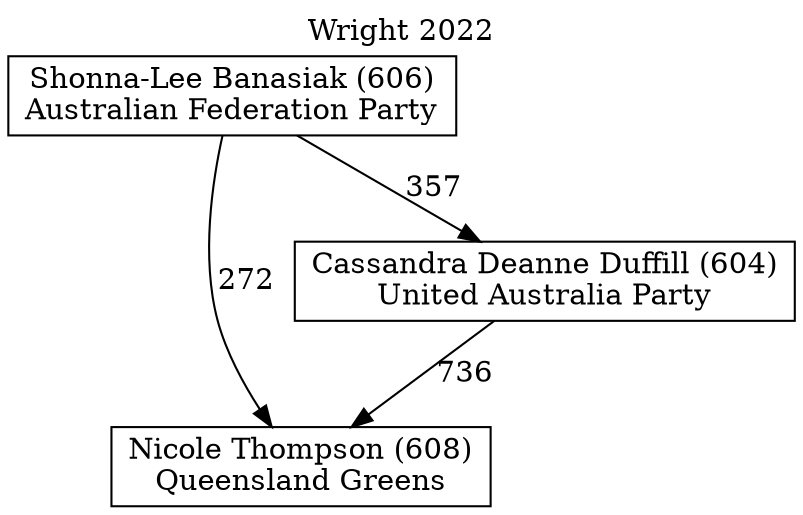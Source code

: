 // House preference flow
digraph "Nicole Thompson (608)_Wright_2022" {
	graph [label="Wright 2022" labelloc=t]
	node [shape=box]
	"Nicole Thompson (608)" [label="Nicole Thompson (608)
Queensland Greens"]
	"Cassandra Deanne Duffill (604)" [label="Cassandra Deanne Duffill (604)
United Australia Party"]
	"Shonna-Lee Banasiak (606)" [label="Shonna-Lee Banasiak (606)
Australian Federation Party"]
	"Nicole Thompson (608)" [label="Nicole Thompson (608)
Queensland Greens"]
	"Shonna-Lee Banasiak (606)" [label="Shonna-Lee Banasiak (606)
Australian Federation Party"]
	"Shonna-Lee Banasiak (606)" [label="Shonna-Lee Banasiak (606)
Australian Federation Party"]
	"Cassandra Deanne Duffill (604)" [label="Cassandra Deanne Duffill (604)
United Australia Party"]
	"Shonna-Lee Banasiak (606)" [label="Shonna-Lee Banasiak (606)
Australian Federation Party"]
	"Shonna-Lee Banasiak (606)" [label="Shonna-Lee Banasiak (606)
Australian Federation Party"]
	"Cassandra Deanne Duffill (604)" -> "Nicole Thompson (608)" [label=736]
	"Shonna-Lee Banasiak (606)" -> "Cassandra Deanne Duffill (604)" [label=357]
	"Shonna-Lee Banasiak (606)" -> "Nicole Thompson (608)" [label=272]
}
